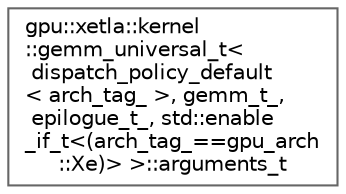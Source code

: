 digraph "Graphical Class Hierarchy"
{
 // LATEX_PDF_SIZE
  bgcolor="transparent";
  edge [fontname=Helvetica,fontsize=10,labelfontname=Helvetica,labelfontsize=10];
  node [fontname=Helvetica,fontsize=10,shape=box,height=0.2,width=0.4];
  rankdir="LR";
  Node0 [id="Node000000",label="gpu::xetla::kernel\l::gemm_universal_t\<\l dispatch_policy_default\l\< arch_tag_ \>, gemm_t_,\l epilogue_t_, std::enable\l_if_t\<(arch_tag_==gpu_arch\l::Xe)\> \>::arguments_t",height=0.2,width=0.4,color="grey40", fillcolor="white", style="filled",URL="$structgpu_1_1xetla_1_1kernel_1_1gemm__universal__t_3_01dispatch__policy__default_3_01arch__tag__bd52a277943595c6da3a6ccdd95221c7.html",tooltip="GEMM_UNIVERSAL arguments."];
}
